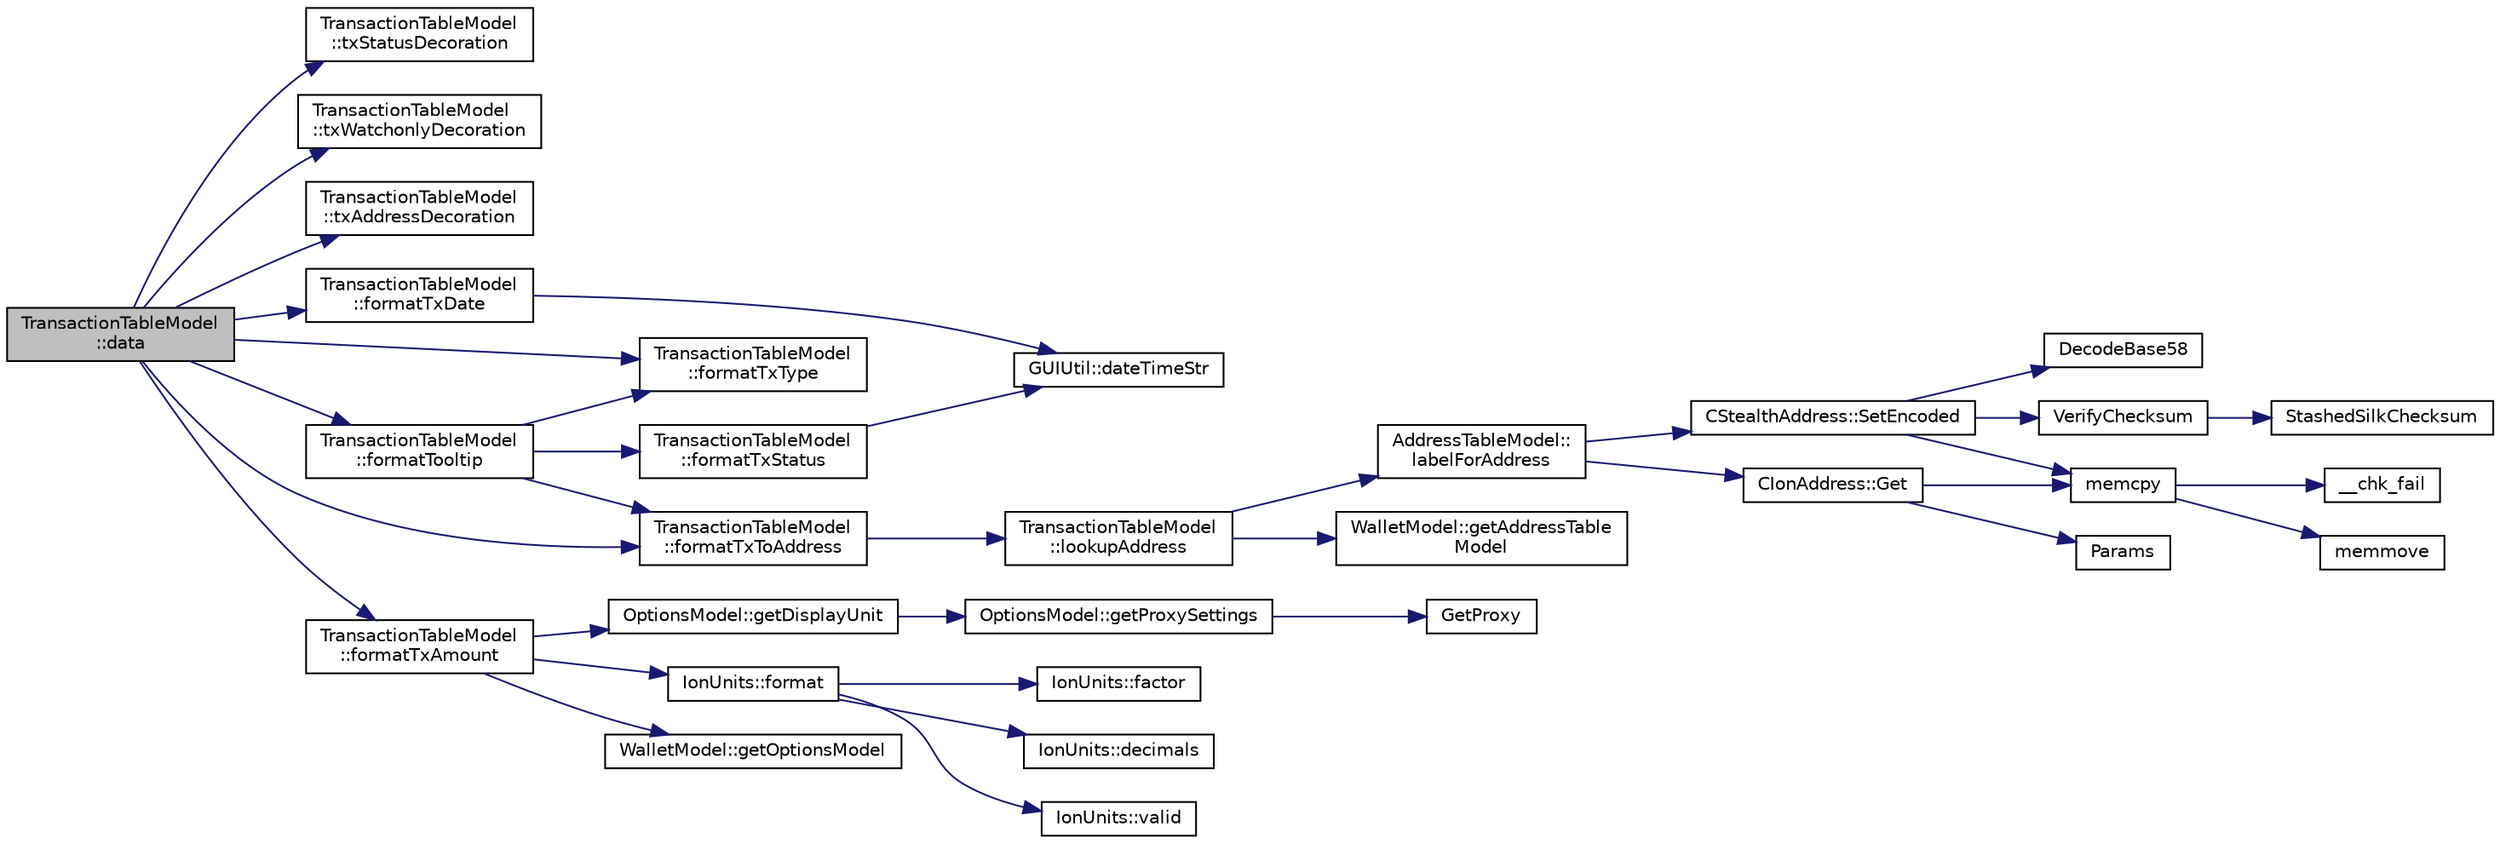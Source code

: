 digraph "TransactionTableModel::data"
{
  edge [fontname="Helvetica",fontsize="10",labelfontname="Helvetica",labelfontsize="10"];
  node [fontname="Helvetica",fontsize="10",shape=record];
  rankdir="LR";
  Node110 [label="TransactionTableModel\l::data",height=0.2,width=0.4,color="black", fillcolor="grey75", style="filled", fontcolor="black"];
  Node110 -> Node111 [color="midnightblue",fontsize="10",style="solid",fontname="Helvetica"];
  Node111 [label="TransactionTableModel\l::txStatusDecoration",height=0.2,width=0.4,color="black", fillcolor="white", style="filled",URL="$d7/dfe/class_transaction_table_model.html#a11c11972847aeec2069953eda7abc3b2"];
  Node110 -> Node112 [color="midnightblue",fontsize="10",style="solid",fontname="Helvetica"];
  Node112 [label="TransactionTableModel\l::txWatchonlyDecoration",height=0.2,width=0.4,color="black", fillcolor="white", style="filled",URL="$d7/dfe/class_transaction_table_model.html#a8be4fd0880420a6b45fd0ea4e41454c0"];
  Node110 -> Node113 [color="midnightblue",fontsize="10",style="solid",fontname="Helvetica"];
  Node113 [label="TransactionTableModel\l::txAddressDecoration",height=0.2,width=0.4,color="black", fillcolor="white", style="filled",URL="$d7/dfe/class_transaction_table_model.html#af14920c007e307f892902da061e46072"];
  Node110 -> Node114 [color="midnightblue",fontsize="10",style="solid",fontname="Helvetica"];
  Node114 [label="TransactionTableModel\l::formatTxDate",height=0.2,width=0.4,color="black", fillcolor="white", style="filled",URL="$d7/dfe/class_transaction_table_model.html#af91bbd6b2a712af32988d147e3f311ea"];
  Node114 -> Node115 [color="midnightblue",fontsize="10",style="solid",fontname="Helvetica"];
  Node115 [label="GUIUtil::dateTimeStr",height=0.2,width=0.4,color="black", fillcolor="white", style="filled",URL="$d1/d87/namespace_g_u_i_util.html#aae732a04fea25190081120bf0cc773e8"];
  Node110 -> Node116 [color="midnightblue",fontsize="10",style="solid",fontname="Helvetica"];
  Node116 [label="TransactionTableModel\l::formatTxType",height=0.2,width=0.4,color="black", fillcolor="white", style="filled",URL="$d7/dfe/class_transaction_table_model.html#aefcd45e8b170a459548ddbd308b1ad64"];
  Node110 -> Node117 [color="midnightblue",fontsize="10",style="solid",fontname="Helvetica"];
  Node117 [label="TransactionTableModel\l::formatTxToAddress",height=0.2,width=0.4,color="black", fillcolor="white", style="filled",URL="$d7/dfe/class_transaction_table_model.html#ada92bead83848f3ec231833e5964c27f"];
  Node117 -> Node118 [color="midnightblue",fontsize="10",style="solid",fontname="Helvetica"];
  Node118 [label="TransactionTableModel\l::lookupAddress",height=0.2,width=0.4,color="black", fillcolor="white", style="filled",URL="$d7/dfe/class_transaction_table_model.html#af13204a63b9901c0d9aeb9f43f915001"];
  Node118 -> Node119 [color="midnightblue",fontsize="10",style="solid",fontname="Helvetica"];
  Node119 [label="WalletModel::getAddressTable\lModel",height=0.2,width=0.4,color="black", fillcolor="white", style="filled",URL="$d4/d27/class_wallet_model.html#a89ed202e2dbc04aaa70d72872b95b351"];
  Node118 -> Node120 [color="midnightblue",fontsize="10",style="solid",fontname="Helvetica"];
  Node120 [label="AddressTableModel::\llabelForAddress",height=0.2,width=0.4,color="black", fillcolor="white", style="filled",URL="$d9/ded/class_address_table_model.html#afcdbfc17ac480f5a57382cbcf096ccb3"];
  Node120 -> Node121 [color="midnightblue",fontsize="10",style="solid",fontname="Helvetica"];
  Node121 [label="CStealthAddress::SetEncoded",height=0.2,width=0.4,color="black", fillcolor="white", style="filled",URL="$d6/d37/class_c_stealth_address.html#aa3f4655dced125bf698c208b6e7ac4b8"];
  Node121 -> Node122 [color="midnightblue",fontsize="10",style="solid",fontname="Helvetica"];
  Node122 [label="DecodeBase58",height=0.2,width=0.4,color="black", fillcolor="white", style="filled",URL="$db/d9c/base58_8cpp.html#a0f74d1d6e7e982cad4b0e538acea4538",tooltip="Decode a base58-encoded string (psz) into a byte vector (vchRet). "];
  Node121 -> Node123 [color="midnightblue",fontsize="10",style="solid",fontname="Helvetica"];
  Node123 [label="VerifyChecksum",height=0.2,width=0.4,color="black", fillcolor="white", style="filled",URL="$db/d2d/stealth_8cpp.html#a5ff6f6775db5f747f5088c7ef8264b74"];
  Node123 -> Node124 [color="midnightblue",fontsize="10",style="solid",fontname="Helvetica"];
  Node124 [label="StashedSilkChecksum",height=0.2,width=0.4,color="black", fillcolor="white", style="filled",URL="$db/d2d/stealth_8cpp.html#abb79a3b98a10b85daf3f3ff35c1cbfa8"];
  Node121 -> Node125 [color="midnightblue",fontsize="10",style="solid",fontname="Helvetica"];
  Node125 [label="memcpy",height=0.2,width=0.4,color="black", fillcolor="white", style="filled",URL="$d5/d9f/glibc__compat_8cpp.html#a0f46826ab0466591e136db24394923cf"];
  Node125 -> Node126 [color="midnightblue",fontsize="10",style="solid",fontname="Helvetica"];
  Node126 [label="memmove",height=0.2,width=0.4,color="black", fillcolor="white", style="filled",URL="$d5/d9f/glibc__compat_8cpp.html#a9778d49e9029dd75bc53ecbbf9f5e9a1"];
  Node125 -> Node127 [color="midnightblue",fontsize="10",style="solid",fontname="Helvetica"];
  Node127 [label="__chk_fail",height=0.2,width=0.4,color="black", fillcolor="white", style="filled",URL="$d5/d9f/glibc__compat_8cpp.html#a424ac71631da5ada2976630ff67051d1"];
  Node120 -> Node128 [color="midnightblue",fontsize="10",style="solid",fontname="Helvetica"];
  Node128 [label="CIonAddress::Get",height=0.2,width=0.4,color="black", fillcolor="white", style="filled",URL="$d1/de4/class_c_ion_address.html#aa70f9899f0a3cf37e4a87483db5cf99d"];
  Node128 -> Node125 [color="midnightblue",fontsize="10",style="solid",fontname="Helvetica"];
  Node128 -> Node129 [color="midnightblue",fontsize="10",style="solid",fontname="Helvetica"];
  Node129 [label="Params",height=0.2,width=0.4,color="black", fillcolor="white", style="filled",URL="$df/dbf/chainparams_8cpp.html#ace5c5b706d71a324a417dd2db394fd4a",tooltip="Return the currently selected parameters. "];
  Node110 -> Node130 [color="midnightblue",fontsize="10",style="solid",fontname="Helvetica"];
  Node130 [label="TransactionTableModel\l::formatTxAmount",height=0.2,width=0.4,color="black", fillcolor="white", style="filled",URL="$d7/dfe/class_transaction_table_model.html#a6a3a35bfb8d6ca2a3615bcbc247f0228"];
  Node130 -> Node131 [color="midnightblue",fontsize="10",style="solid",fontname="Helvetica"];
  Node131 [label="IonUnits::format",height=0.2,width=0.4,color="black", fillcolor="white", style="filled",URL="$d7/dab/class_ion_units.html#a7cf8cdbd0a24c418ae91b511fac5bee4",tooltip="Format as string. "];
  Node131 -> Node132 [color="midnightblue",fontsize="10",style="solid",fontname="Helvetica"];
  Node132 [label="IonUnits::valid",height=0.2,width=0.4,color="black", fillcolor="white", style="filled",URL="$d7/dab/class_ion_units.html#a23c5b1306ed473dbb2375a6675a2ce13",tooltip="Is unit ID valid? "];
  Node131 -> Node133 [color="midnightblue",fontsize="10",style="solid",fontname="Helvetica"];
  Node133 [label="IonUnits::factor",height=0.2,width=0.4,color="black", fillcolor="white", style="filled",URL="$d7/dab/class_ion_units.html#a210814a200496caf63083ed4abd1bd24",tooltip="Number of Satoshis (1e-8) per unit. "];
  Node131 -> Node134 [color="midnightblue",fontsize="10",style="solid",fontname="Helvetica"];
  Node134 [label="IonUnits::decimals",height=0.2,width=0.4,color="black", fillcolor="white", style="filled",URL="$d7/dab/class_ion_units.html#a5e9c7a5b666b858c171760273c51c9d7",tooltip="Number of decimals left. "];
  Node130 -> Node135 [color="midnightblue",fontsize="10",style="solid",fontname="Helvetica"];
  Node135 [label="WalletModel::getOptionsModel",height=0.2,width=0.4,color="black", fillcolor="white", style="filled",URL="$d4/d27/class_wallet_model.html#a96d53e56b3f8f07537ea2523f7a7d300"];
  Node130 -> Node136 [color="midnightblue",fontsize="10",style="solid",fontname="Helvetica"];
  Node136 [label="OptionsModel::getDisplayUnit",height=0.2,width=0.4,color="black", fillcolor="white", style="filled",URL="$da/d1f/class_options_model.html#a3b6e4d4ef42be3aaba315b8cd14f468e"];
  Node136 -> Node137 [color="midnightblue",fontsize="10",style="solid",fontname="Helvetica"];
  Node137 [label="OptionsModel::getProxySettings",height=0.2,width=0.4,color="black", fillcolor="white", style="filled",URL="$da/d1f/class_options_model.html#a0fa582a801df3753c2c50840c40bb350"];
  Node137 -> Node138 [color="midnightblue",fontsize="10",style="solid",fontname="Helvetica"];
  Node138 [label="GetProxy",height=0.2,width=0.4,color="black", fillcolor="white", style="filled",URL="$d0/d0e/netbase_8cpp.html#a4e67b39fc1769663260d791d2f4d049d"];
  Node110 -> Node139 [color="midnightblue",fontsize="10",style="solid",fontname="Helvetica"];
  Node139 [label="TransactionTableModel\l::formatTooltip",height=0.2,width=0.4,color="black", fillcolor="white", style="filled",URL="$d7/dfe/class_transaction_table_model.html#a535a0f50a4404a73194e02c3c09e13c0"];
  Node139 -> Node140 [color="midnightblue",fontsize="10",style="solid",fontname="Helvetica"];
  Node140 [label="TransactionTableModel\l::formatTxStatus",height=0.2,width=0.4,color="black", fillcolor="white", style="filled",URL="$d7/dfe/class_transaction_table_model.html#a93d4d3f64ccd25cd409bb4811a9102e5"];
  Node140 -> Node115 [color="midnightblue",fontsize="10",style="solid",fontname="Helvetica"];
  Node139 -> Node116 [color="midnightblue",fontsize="10",style="solid",fontname="Helvetica"];
  Node139 -> Node117 [color="midnightblue",fontsize="10",style="solid",fontname="Helvetica"];
}
